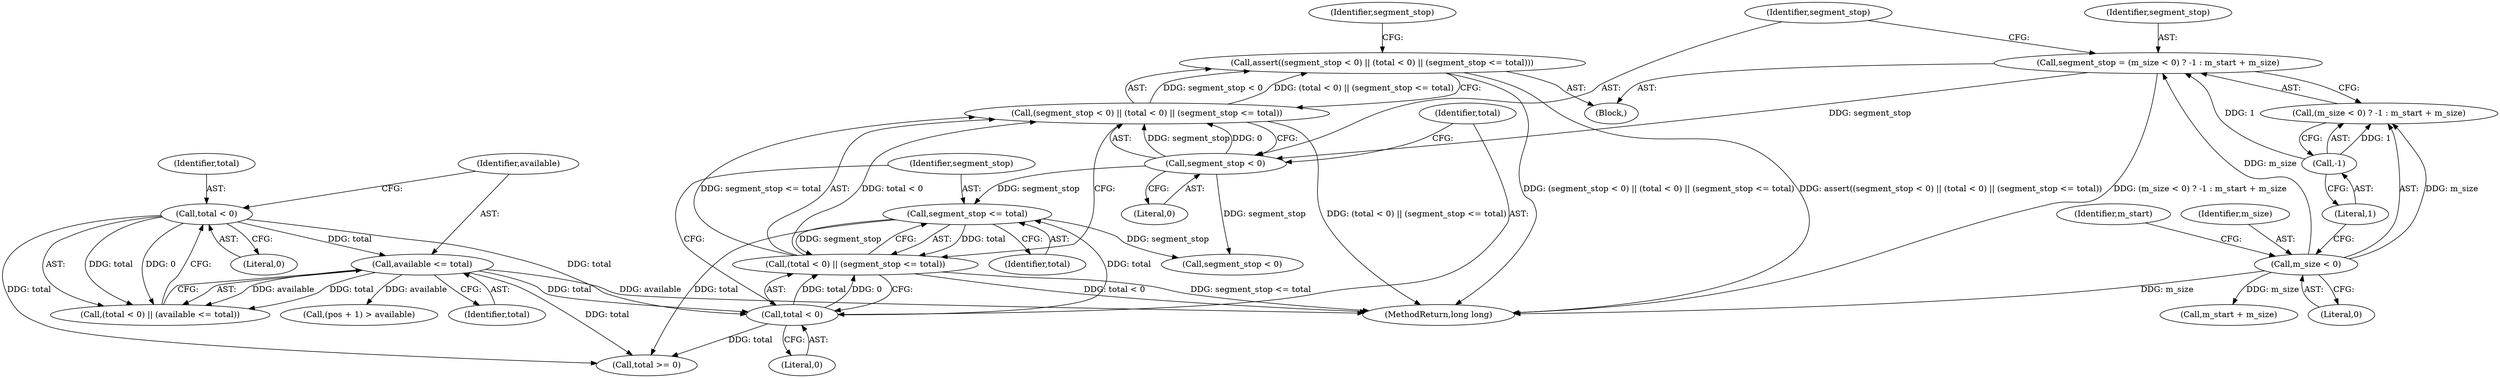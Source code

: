 digraph "1_Android_04839626ed859623901ebd3a5fd483982186b59d_189@API" {
"1000156" [label="(Call,assert((segment_stop < 0) || (total < 0) || (segment_stop <= total)))"];
"1000157" [label="(Call,(segment_stop < 0) || (total < 0) || (segment_stop <= total))"];
"1000158" [label="(Call,segment_stop < 0)"];
"1000145" [label="(Call,segment_stop = (m_size < 0) ? -1 : m_start + m_size)"];
"1000151" [label="(Call,-1)"];
"1000148" [label="(Call,m_size < 0)"];
"1000161" [label="(Call,(total < 0) || (segment_stop <= total))"];
"1000162" [label="(Call,total < 0)"];
"1000138" [label="(Call,total < 0)"];
"1000141" [label="(Call,available <= total)"];
"1000165" [label="(Call,segment_stop <= total)"];
"1000160" [label="(Literal,0)"];
"1000166" [label="(Identifier,segment_stop)"];
"1000119" [label="(Block,)"];
"1000157" [label="(Call,(segment_stop < 0) || (total < 0) || (segment_stop <= total))"];
"1000138" [label="(Call,total < 0)"];
"1000150" [label="(Literal,0)"];
"1000156" [label="(Call,assert((segment_stop < 0) || (total < 0) || (segment_stop <= total)))"];
"1000158" [label="(Call,segment_stop < 0)"];
"1000163" [label="(Identifier,total)"];
"1000146" [label="(Identifier,segment_stop)"];
"1000161" [label="(Call,(total < 0) || (segment_stop <= total))"];
"1000142" [label="(Identifier,available)"];
"1000162" [label="(Call,total < 0)"];
"1000148" [label="(Call,m_size < 0)"];
"1000170" [label="(Call,segment_stop < 0)"];
"1000165" [label="(Call,segment_stop <= total)"];
"1000140" [label="(Literal,0)"];
"1000143" [label="(Identifier,total)"];
"1000154" [label="(Identifier,m_start)"];
"1000167" [label="(Identifier,total)"];
"1000205" [label="(Call,(pos + 1) > available)"];
"1000159" [label="(Identifier,segment_stop)"];
"1000149" [label="(Identifier,m_size)"];
"1000567" [label="(MethodReturn,long long)"];
"1000164" [label="(Literal,0)"];
"1000141" [label="(Call,available <= total)"];
"1000153" [label="(Call,m_start + m_size)"];
"1000147" [label="(Call,(m_size < 0) ? -1 : m_start + m_size)"];
"1000151" [label="(Call,-1)"];
"1000145" [label="(Call,segment_stop = (m_size < 0) ? -1 : m_start + m_size)"];
"1000180" [label="(Call,total >= 0)"];
"1000152" [label="(Literal,1)"];
"1000139" [label="(Identifier,total)"];
"1000137" [label="(Call,(total < 0) || (available <= total))"];
"1000171" [label="(Identifier,segment_stop)"];
"1000156" -> "1000119"  [label="AST: "];
"1000156" -> "1000157"  [label="CFG: "];
"1000157" -> "1000156"  [label="AST: "];
"1000171" -> "1000156"  [label="CFG: "];
"1000156" -> "1000567"  [label="DDG: (segment_stop < 0) || (total < 0) || (segment_stop <= total)"];
"1000156" -> "1000567"  [label="DDG: assert((segment_stop < 0) || (total < 0) || (segment_stop <= total))"];
"1000157" -> "1000156"  [label="DDG: segment_stop < 0"];
"1000157" -> "1000156"  [label="DDG: (total < 0) || (segment_stop <= total)"];
"1000157" -> "1000158"  [label="CFG: "];
"1000157" -> "1000161"  [label="CFG: "];
"1000158" -> "1000157"  [label="AST: "];
"1000161" -> "1000157"  [label="AST: "];
"1000157" -> "1000567"  [label="DDG: (total < 0) || (segment_stop <= total)"];
"1000158" -> "1000157"  [label="DDG: segment_stop"];
"1000158" -> "1000157"  [label="DDG: 0"];
"1000161" -> "1000157"  [label="DDG: total < 0"];
"1000161" -> "1000157"  [label="DDG: segment_stop <= total"];
"1000158" -> "1000160"  [label="CFG: "];
"1000159" -> "1000158"  [label="AST: "];
"1000160" -> "1000158"  [label="AST: "];
"1000163" -> "1000158"  [label="CFG: "];
"1000145" -> "1000158"  [label="DDG: segment_stop"];
"1000158" -> "1000165"  [label="DDG: segment_stop"];
"1000158" -> "1000170"  [label="DDG: segment_stop"];
"1000145" -> "1000119"  [label="AST: "];
"1000145" -> "1000147"  [label="CFG: "];
"1000146" -> "1000145"  [label="AST: "];
"1000147" -> "1000145"  [label="AST: "];
"1000159" -> "1000145"  [label="CFG: "];
"1000145" -> "1000567"  [label="DDG: (m_size < 0) ? -1 : m_start + m_size"];
"1000151" -> "1000145"  [label="DDG: 1"];
"1000148" -> "1000145"  [label="DDG: m_size"];
"1000151" -> "1000147"  [label="AST: "];
"1000151" -> "1000152"  [label="CFG: "];
"1000152" -> "1000151"  [label="AST: "];
"1000147" -> "1000151"  [label="CFG: "];
"1000151" -> "1000147"  [label="DDG: 1"];
"1000148" -> "1000147"  [label="AST: "];
"1000148" -> "1000150"  [label="CFG: "];
"1000149" -> "1000148"  [label="AST: "];
"1000150" -> "1000148"  [label="AST: "];
"1000152" -> "1000148"  [label="CFG: "];
"1000154" -> "1000148"  [label="CFG: "];
"1000148" -> "1000567"  [label="DDG: m_size"];
"1000148" -> "1000147"  [label="DDG: m_size"];
"1000148" -> "1000153"  [label="DDG: m_size"];
"1000161" -> "1000162"  [label="CFG: "];
"1000161" -> "1000165"  [label="CFG: "];
"1000162" -> "1000161"  [label="AST: "];
"1000165" -> "1000161"  [label="AST: "];
"1000161" -> "1000567"  [label="DDG: total < 0"];
"1000161" -> "1000567"  [label="DDG: segment_stop <= total"];
"1000162" -> "1000161"  [label="DDG: total"];
"1000162" -> "1000161"  [label="DDG: 0"];
"1000165" -> "1000161"  [label="DDG: segment_stop"];
"1000165" -> "1000161"  [label="DDG: total"];
"1000162" -> "1000164"  [label="CFG: "];
"1000163" -> "1000162"  [label="AST: "];
"1000164" -> "1000162"  [label="AST: "];
"1000166" -> "1000162"  [label="CFG: "];
"1000138" -> "1000162"  [label="DDG: total"];
"1000141" -> "1000162"  [label="DDG: total"];
"1000162" -> "1000165"  [label="DDG: total"];
"1000162" -> "1000180"  [label="DDG: total"];
"1000138" -> "1000137"  [label="AST: "];
"1000138" -> "1000140"  [label="CFG: "];
"1000139" -> "1000138"  [label="AST: "];
"1000140" -> "1000138"  [label="AST: "];
"1000142" -> "1000138"  [label="CFG: "];
"1000137" -> "1000138"  [label="CFG: "];
"1000138" -> "1000137"  [label="DDG: total"];
"1000138" -> "1000137"  [label="DDG: 0"];
"1000138" -> "1000141"  [label="DDG: total"];
"1000138" -> "1000180"  [label="DDG: total"];
"1000141" -> "1000137"  [label="AST: "];
"1000141" -> "1000143"  [label="CFG: "];
"1000142" -> "1000141"  [label="AST: "];
"1000143" -> "1000141"  [label="AST: "];
"1000137" -> "1000141"  [label="CFG: "];
"1000141" -> "1000567"  [label="DDG: available"];
"1000141" -> "1000137"  [label="DDG: available"];
"1000141" -> "1000137"  [label="DDG: total"];
"1000141" -> "1000180"  [label="DDG: total"];
"1000141" -> "1000205"  [label="DDG: available"];
"1000165" -> "1000167"  [label="CFG: "];
"1000166" -> "1000165"  [label="AST: "];
"1000167" -> "1000165"  [label="AST: "];
"1000165" -> "1000170"  [label="DDG: segment_stop"];
"1000165" -> "1000180"  [label="DDG: total"];
}
